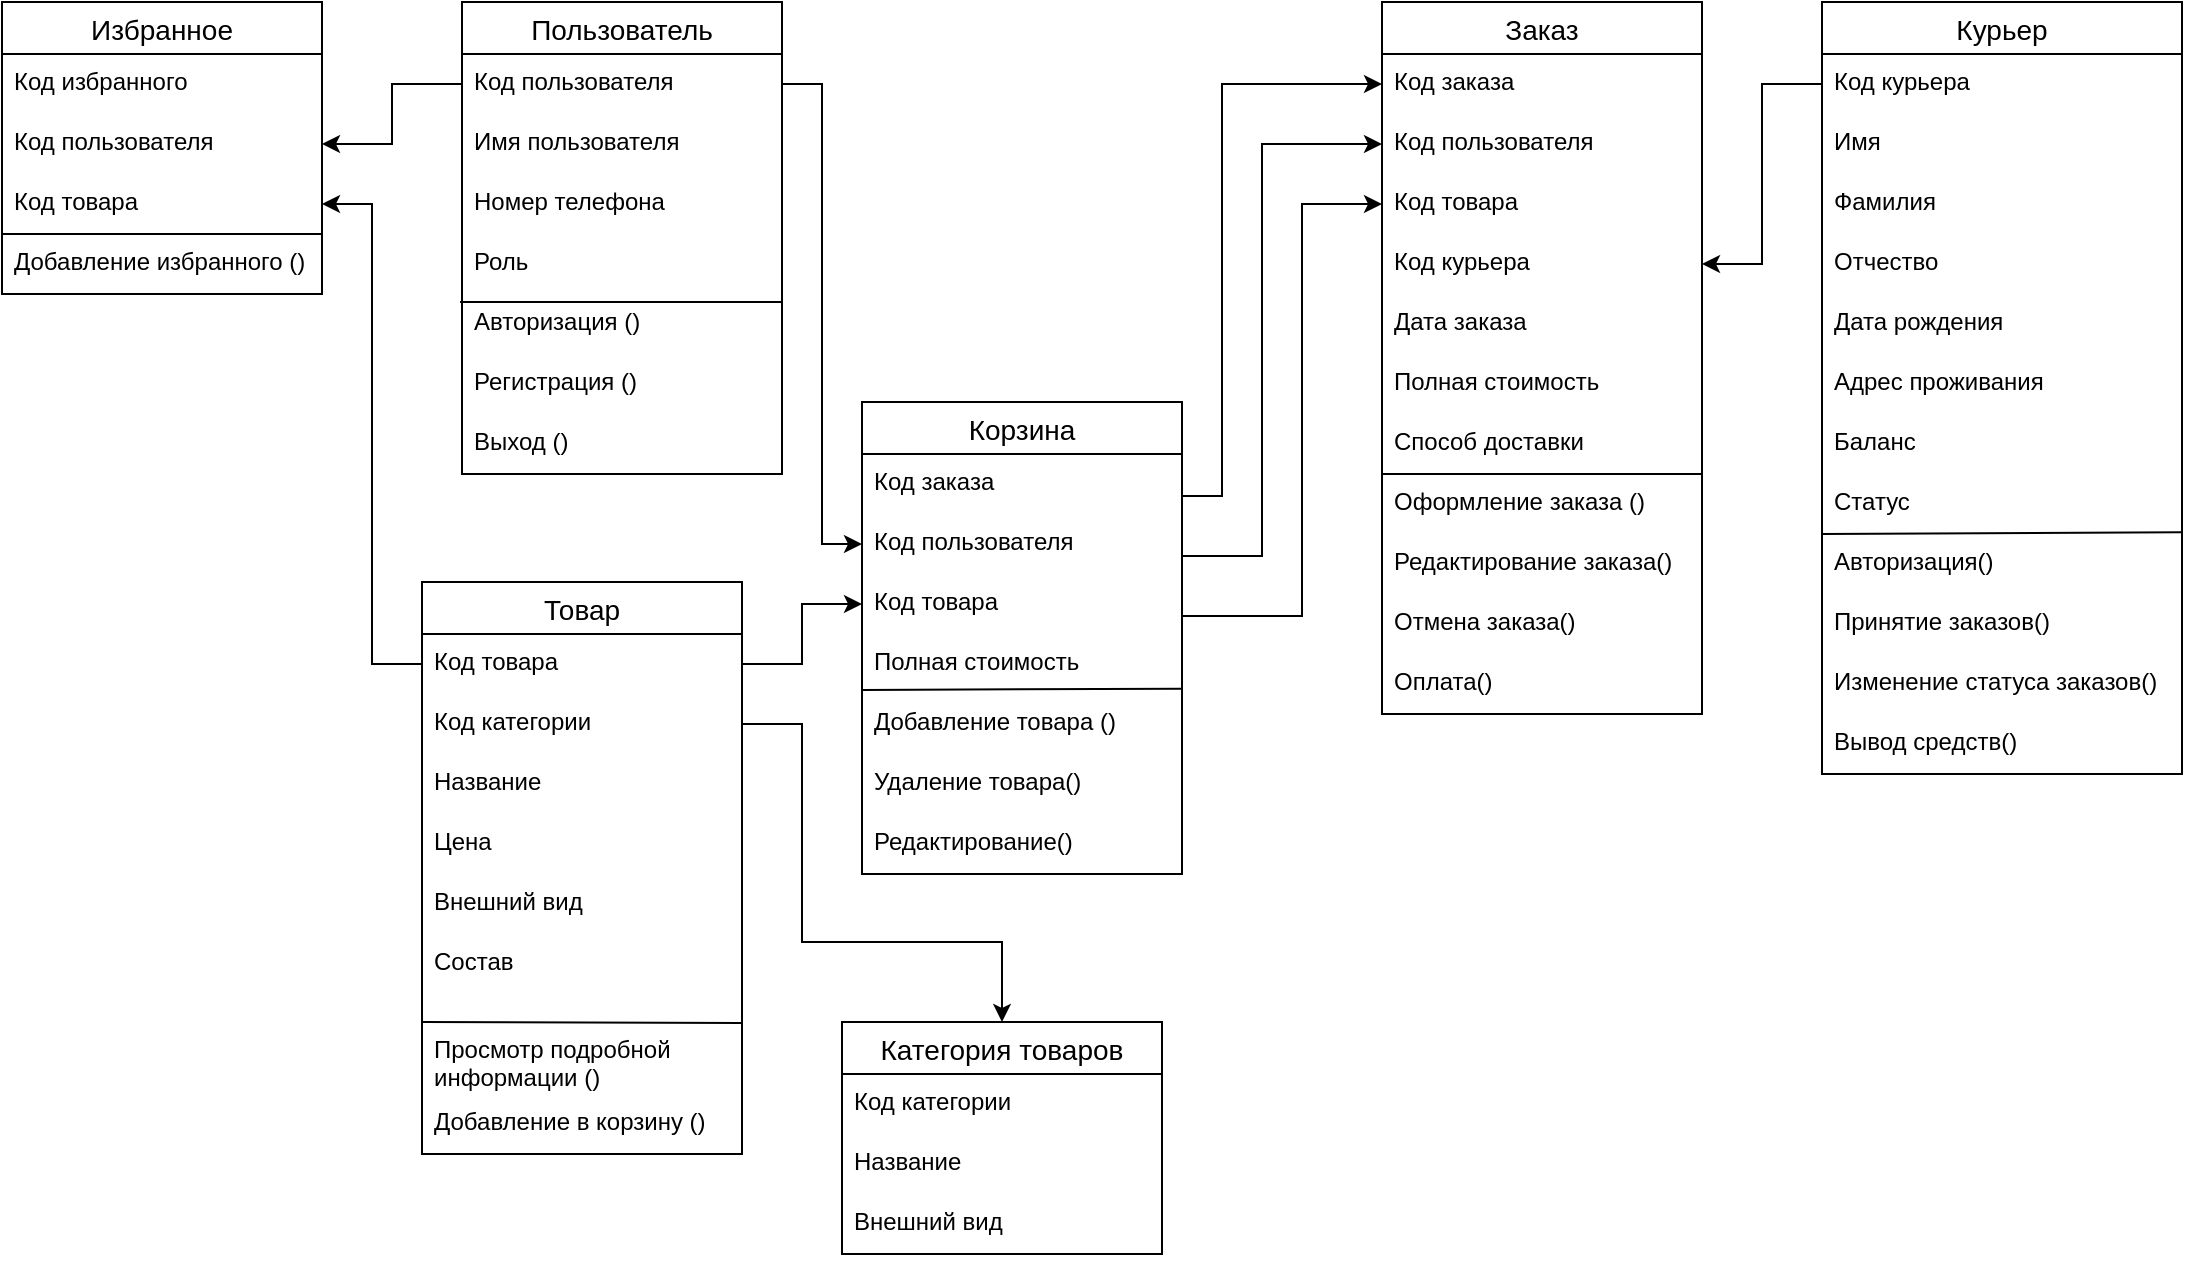 <mxfile version="21.8.2" type="device">
  <diagram id="-kfj0VZINluMZ7uAGRmS" name="Страница 1">
    <mxGraphModel dx="1657" dy="734" grid="0" gridSize="10" guides="1" tooltips="1" connect="1" arrows="1" fold="1" page="0" pageScale="1" pageWidth="827" pageHeight="1169" math="0" shadow="0">
      <root>
        <mxCell id="0" />
        <mxCell id="1" parent="0" />
        <mxCell id="w7P0WWk_xy2LOapEbeAf-88" value="Товар" style="swimlane;fontStyle=0;childLayout=stackLayout;horizontal=1;startSize=26;horizontalStack=0;resizeParent=1;resizeParentMax=0;resizeLast=0;collapsible=1;marginBottom=0;align=center;fontSize=14;" parent="1" vertex="1">
          <mxGeometry x="30" y="310" width="160" height="286" as="geometry" />
        </mxCell>
        <mxCell id="w7P0WWk_xy2LOapEbeAf-89" value="Код товара    " style="text;strokeColor=none;fillColor=none;spacingLeft=4;spacingRight=4;overflow=hidden;rotatable=0;points=[[0,0.5],[1,0.5]];portConstraint=eastwest;fontSize=12;" parent="w7P0WWk_xy2LOapEbeAf-88" vertex="1">
          <mxGeometry y="26" width="160" height="30" as="geometry" />
        </mxCell>
        <mxCell id="w7P0WWk_xy2LOapEbeAf-90" value="Код категории" style="text;strokeColor=none;fillColor=none;spacingLeft=4;spacingRight=4;overflow=hidden;rotatable=0;points=[[0,0.5],[1,0.5]];portConstraint=eastwest;fontSize=12;" parent="w7P0WWk_xy2LOapEbeAf-88" vertex="1">
          <mxGeometry y="56" width="160" height="30" as="geometry" />
        </mxCell>
        <mxCell id="w7P0WWk_xy2LOapEbeAf-91" value="Название" style="text;strokeColor=none;fillColor=none;spacingLeft=4;spacingRight=4;overflow=hidden;rotatable=0;points=[[0,0.5],[1,0.5]];portConstraint=eastwest;fontSize=12;" parent="w7P0WWk_xy2LOapEbeAf-88" vertex="1">
          <mxGeometry y="86" width="160" height="30" as="geometry" />
        </mxCell>
        <mxCell id="w7P0WWk_xy2LOapEbeAf-92" value="Цена" style="text;strokeColor=none;fillColor=none;spacingLeft=4;spacingRight=4;overflow=hidden;rotatable=0;points=[[0,0.5],[1,0.5]];portConstraint=eastwest;fontSize=12;" parent="w7P0WWk_xy2LOapEbeAf-88" vertex="1">
          <mxGeometry y="116" width="160" height="30" as="geometry" />
        </mxCell>
        <mxCell id="ddNTNHoGZ0XkzkodPzXY-14" value="Внешний вид" style="text;strokeColor=none;fillColor=none;spacingLeft=4;spacingRight=4;overflow=hidden;rotatable=0;points=[[0,0.5],[1,0.5]];portConstraint=eastwest;fontSize=12;" parent="w7P0WWk_xy2LOapEbeAf-88" vertex="1">
          <mxGeometry y="146" width="160" height="30" as="geometry" />
        </mxCell>
        <mxCell id="oHWoUHF7-ZX8ybRkOY3I-48" value="Состав" style="text;strokeColor=none;fillColor=none;spacingLeft=4;spacingRight=4;overflow=hidden;rotatable=0;points=[[0,0.5],[1,0.5]];portConstraint=eastwest;fontSize=12;" parent="w7P0WWk_xy2LOapEbeAf-88" vertex="1">
          <mxGeometry y="176" width="160" height="44" as="geometry" />
        </mxCell>
        <mxCell id="oHWoUHF7-ZX8ybRkOY3I-50" value="" style="endArrow=none;html=1;rounded=0;entryX=0.991;entryY=-0.054;entryDx=0;entryDy=0;entryPerimeter=0;exitX=-0.006;exitY=0.929;exitDx=0;exitDy=0;exitPerimeter=0;" parent="w7P0WWk_xy2LOapEbeAf-88" edge="1">
          <mxGeometry width="50" height="50" relative="1" as="geometry">
            <mxPoint x="0.24" y="220" as="sourcePoint" />
            <mxPoint x="159.76" y="220.51" as="targetPoint" />
          </mxGeometry>
        </mxCell>
        <mxCell id="VPymBLNli9gOdnVWnK8g-8" value="Просмотр подробной&#xa;информации ()&#xa;" style="text;strokeColor=none;fillColor=none;spacingLeft=4;spacingRight=4;overflow=hidden;rotatable=0;points=[[0,0.5],[1,0.5]];portConstraint=eastwest;fontSize=12;" parent="w7P0WWk_xy2LOapEbeAf-88" vertex="1">
          <mxGeometry y="220" width="160" height="36" as="geometry" />
        </mxCell>
        <mxCell id="oHWoUHF7-ZX8ybRkOY3I-51" value="Добавление в корзину ()" style="text;strokeColor=none;fillColor=none;spacingLeft=4;spacingRight=4;overflow=hidden;rotatable=0;points=[[0,0.5],[1,0.5]];portConstraint=eastwest;fontSize=12;" parent="w7P0WWk_xy2LOapEbeAf-88" vertex="1">
          <mxGeometry y="256" width="160" height="30" as="geometry" />
        </mxCell>
        <mxCell id="w7P0WWk_xy2LOapEbeAf-93" value="Пользователь" style="swimlane;fontStyle=0;childLayout=stackLayout;horizontal=1;startSize=26;horizontalStack=0;resizeParent=1;resizeParentMax=0;resizeLast=0;collapsible=1;marginBottom=0;align=center;fontSize=14;" parent="1" vertex="1">
          <mxGeometry x="50" y="20" width="160" height="236" as="geometry" />
        </mxCell>
        <mxCell id="w7P0WWk_xy2LOapEbeAf-94" value="Код пользователя" style="text;strokeColor=none;fillColor=none;spacingLeft=4;spacingRight=4;overflow=hidden;rotatable=0;points=[[0,0.5],[1,0.5]];portConstraint=eastwest;fontSize=12;" parent="w7P0WWk_xy2LOapEbeAf-93" vertex="1">
          <mxGeometry y="26" width="160" height="30" as="geometry" />
        </mxCell>
        <mxCell id="w7P0WWk_xy2LOapEbeAf-95" value="Имя пользователя" style="text;strokeColor=none;fillColor=none;spacingLeft=4;spacingRight=4;overflow=hidden;rotatable=0;points=[[0,0.5],[1,0.5]];portConstraint=eastwest;fontSize=12;" parent="w7P0WWk_xy2LOapEbeAf-93" vertex="1">
          <mxGeometry y="56" width="160" height="30" as="geometry" />
        </mxCell>
        <mxCell id="w7P0WWk_xy2LOapEbeAf-97" value="Номер телефона" style="text;strokeColor=none;fillColor=none;spacingLeft=4;spacingRight=4;overflow=hidden;rotatable=0;points=[[0,0.5],[1,0.5]];portConstraint=eastwest;fontSize=12;" parent="w7P0WWk_xy2LOapEbeAf-93" vertex="1">
          <mxGeometry y="86" width="160" height="30" as="geometry" />
        </mxCell>
        <mxCell id="LcBBzX7Z4rpkLrpVxug9-18" value="Роль" style="text;strokeColor=none;fillColor=none;spacingLeft=4;spacingRight=4;overflow=hidden;rotatable=0;points=[[0,0.5],[1,0.5]];portConstraint=eastwest;fontSize=12;" parent="w7P0WWk_xy2LOapEbeAf-93" vertex="1">
          <mxGeometry y="116" width="160" height="30" as="geometry" />
        </mxCell>
        <mxCell id="oHWoUHF7-ZX8ybRkOY3I-37" value="Авторизация ()" style="text;strokeColor=none;fillColor=none;spacingLeft=4;spacingRight=4;overflow=hidden;rotatable=0;points=[[0,0.5],[1,0.5]];portConstraint=eastwest;fontSize=12;" parent="w7P0WWk_xy2LOapEbeAf-93" vertex="1">
          <mxGeometry y="146" width="160" height="30" as="geometry" />
        </mxCell>
        <mxCell id="oHWoUHF7-ZX8ybRkOY3I-38" value="" style="endArrow=none;html=1;rounded=0;exitX=-0.006;exitY=0.133;exitDx=0;exitDy=0;exitPerimeter=0;entryX=1;entryY=0.133;entryDx=0;entryDy=0;entryPerimeter=0;" parent="w7P0WWk_xy2LOapEbeAf-93" source="oHWoUHF7-ZX8ybRkOY3I-37" target="oHWoUHF7-ZX8ybRkOY3I-37" edge="1">
          <mxGeometry width="50" height="50" relative="1" as="geometry">
            <mxPoint x="280" y="210" as="sourcePoint" />
            <mxPoint x="330" y="160" as="targetPoint" />
          </mxGeometry>
        </mxCell>
        <mxCell id="oHWoUHF7-ZX8ybRkOY3I-39" value="Регистрация ()" style="text;strokeColor=none;fillColor=none;spacingLeft=4;spacingRight=4;overflow=hidden;rotatable=0;points=[[0,0.5],[1,0.5]];portConstraint=eastwest;fontSize=12;" parent="w7P0WWk_xy2LOapEbeAf-93" vertex="1">
          <mxGeometry y="176" width="160" height="30" as="geometry" />
        </mxCell>
        <mxCell id="LcBBzX7Z4rpkLrpVxug9-19" value="Выход ()" style="text;strokeColor=none;fillColor=none;spacingLeft=4;spacingRight=4;overflow=hidden;rotatable=0;points=[[0,0.5],[1,0.5]];portConstraint=eastwest;fontSize=12;" parent="w7P0WWk_xy2LOapEbeAf-93" vertex="1">
          <mxGeometry y="206" width="160" height="30" as="geometry" />
        </mxCell>
        <mxCell id="w7P0WWk_xy2LOapEbeAf-99" value="Заказ" style="swimlane;fontStyle=0;childLayout=stackLayout;horizontal=1;startSize=26;horizontalStack=0;resizeParent=1;resizeParentMax=0;resizeLast=0;collapsible=1;marginBottom=0;align=center;fontSize=14;" parent="1" vertex="1">
          <mxGeometry x="510" y="20" width="160" height="356" as="geometry">
            <mxRectangle x="330" y="240" width="80" height="30" as="alternateBounds" />
          </mxGeometry>
        </mxCell>
        <mxCell id="w7P0WWk_xy2LOapEbeAf-100" value="Код заказа  " style="text;strokeColor=none;fillColor=none;spacingLeft=4;spacingRight=4;overflow=hidden;rotatable=0;points=[[0,0.5],[1,0.5]];portConstraint=eastwest;fontSize=12;" parent="w7P0WWk_xy2LOapEbeAf-99" vertex="1">
          <mxGeometry y="26" width="160" height="30" as="geometry" />
        </mxCell>
        <mxCell id="w7P0WWk_xy2LOapEbeAf-101" value="Код пользователя" style="text;strokeColor=none;fillColor=none;spacingLeft=4;spacingRight=4;overflow=hidden;rotatable=0;points=[[0,0.5],[1,0.5]];portConstraint=eastwest;fontSize=12;" parent="w7P0WWk_xy2LOapEbeAf-99" vertex="1">
          <mxGeometry y="56" width="160" height="30" as="geometry" />
        </mxCell>
        <mxCell id="w7P0WWk_xy2LOapEbeAf-102" value="Код товара" style="text;strokeColor=none;fillColor=none;spacingLeft=4;spacingRight=4;overflow=hidden;rotatable=0;points=[[0,0.5],[1,0.5]];portConstraint=eastwest;fontSize=12;" parent="w7P0WWk_xy2LOapEbeAf-99" vertex="1">
          <mxGeometry y="86" width="160" height="30" as="geometry" />
        </mxCell>
        <mxCell id="LcBBzX7Z4rpkLrpVxug9-16" value="Код курьера" style="text;strokeColor=none;fillColor=none;spacingLeft=4;spacingRight=4;overflow=hidden;rotatable=0;points=[[0,0.5],[1,0.5]];portConstraint=eastwest;fontSize=12;" parent="w7P0WWk_xy2LOapEbeAf-99" vertex="1">
          <mxGeometry y="116" width="160" height="30" as="geometry" />
        </mxCell>
        <mxCell id="w7P0WWk_xy2LOapEbeAf-103" value="Дата заказа" style="text;strokeColor=none;fillColor=none;spacingLeft=4;spacingRight=4;overflow=hidden;rotatable=0;points=[[0,0.5],[1,0.5]];portConstraint=eastwest;fontSize=12;" parent="w7P0WWk_xy2LOapEbeAf-99" vertex="1">
          <mxGeometry y="146" width="160" height="30" as="geometry" />
        </mxCell>
        <mxCell id="w7P0WWk_xy2LOapEbeAf-104" value="Полная стоимость" style="text;strokeColor=none;fillColor=none;spacingLeft=4;spacingRight=4;overflow=hidden;rotatable=0;points=[[0,0.5],[1,0.5]];portConstraint=eastwest;fontSize=12;" parent="w7P0WWk_xy2LOapEbeAf-99" vertex="1">
          <mxGeometry y="176" width="160" height="30" as="geometry" />
        </mxCell>
        <mxCell id="w7P0WWk_xy2LOapEbeAf-108" value="Способ доставки" style="text;strokeColor=none;fillColor=none;spacingLeft=4;spacingRight=4;overflow=hidden;rotatable=0;points=[[0,0.5],[1,0.5]];portConstraint=eastwest;fontSize=12;" parent="w7P0WWk_xy2LOapEbeAf-99" vertex="1">
          <mxGeometry y="206" width="160" height="30" as="geometry" />
        </mxCell>
        <mxCell id="oHWoUHF7-ZX8ybRkOY3I-45" value="Оформление заказа ()" style="text;strokeColor=none;fillColor=none;spacingLeft=4;spacingRight=4;overflow=hidden;rotatable=0;points=[[0,0.5],[1,0.5]];portConstraint=eastwest;fontSize=12;" parent="w7P0WWk_xy2LOapEbeAf-99" vertex="1">
          <mxGeometry y="236" width="160" height="30" as="geometry" />
        </mxCell>
        <mxCell id="oHWoUHF7-ZX8ybRkOY3I-46" value="" style="endArrow=none;html=1;rounded=0;entryX=1.001;entryY=0.998;entryDx=0;entryDy=0;entryPerimeter=0;exitX=0.001;exitY=-0.002;exitDx=0;exitDy=0;exitPerimeter=0;" parent="w7P0WWk_xy2LOapEbeAf-99" source="oHWoUHF7-ZX8ybRkOY3I-45" target="w7P0WWk_xy2LOapEbeAf-108" edge="1">
          <mxGeometry width="50" height="50" relative="1" as="geometry">
            <mxPoint x="-70" y="210" as="sourcePoint" />
            <mxPoint x="-20" y="160" as="targetPoint" />
          </mxGeometry>
        </mxCell>
        <mxCell id="oHWoUHF7-ZX8ybRkOY3I-47" value="Редактирование заказа()" style="text;strokeColor=none;fillColor=none;spacingLeft=4;spacingRight=4;overflow=hidden;rotatable=0;points=[[0,0.5],[1,0.5]];portConstraint=eastwest;fontSize=12;" parent="w7P0WWk_xy2LOapEbeAf-99" vertex="1">
          <mxGeometry y="266" width="160" height="30" as="geometry" />
        </mxCell>
        <mxCell id="LcBBzX7Z4rpkLrpVxug9-20" value="Отмена заказа()" style="text;strokeColor=none;fillColor=none;spacingLeft=4;spacingRight=4;overflow=hidden;rotatable=0;points=[[0,0.5],[1,0.5]];portConstraint=eastwest;fontSize=12;" parent="w7P0WWk_xy2LOapEbeAf-99" vertex="1">
          <mxGeometry y="296" width="160" height="30" as="geometry" />
        </mxCell>
        <mxCell id="ddNTNHoGZ0XkzkodPzXY-16" value="Оплата()" style="text;strokeColor=none;fillColor=none;spacingLeft=4;spacingRight=4;overflow=hidden;rotatable=0;points=[[0,0.5],[1,0.5]];portConstraint=eastwest;fontSize=12;" parent="w7P0WWk_xy2LOapEbeAf-99" vertex="1">
          <mxGeometry y="326" width="160" height="30" as="geometry" />
        </mxCell>
        <mxCell id="oHWoUHF7-ZX8ybRkOY3I-1" value="Корзина" style="swimlane;fontStyle=0;childLayout=stackLayout;horizontal=1;startSize=26;horizontalStack=0;resizeParent=1;resizeParentMax=0;resizeLast=0;collapsible=1;marginBottom=0;align=center;fontSize=14;" parent="1" vertex="1">
          <mxGeometry x="250" y="220" width="160" height="236" as="geometry">
            <mxRectangle x="330" y="240" width="80" height="30" as="alternateBounds" />
          </mxGeometry>
        </mxCell>
        <mxCell id="oHWoUHF7-ZX8ybRkOY3I-2" value="Код заказа  " style="text;strokeColor=none;fillColor=none;spacingLeft=4;spacingRight=4;overflow=hidden;rotatable=0;points=[[0,0.5],[1,0.5]];portConstraint=eastwest;fontSize=12;" parent="oHWoUHF7-ZX8ybRkOY3I-1" vertex="1">
          <mxGeometry y="26" width="160" height="30" as="geometry" />
        </mxCell>
        <mxCell id="oHWoUHF7-ZX8ybRkOY3I-3" value="Код пользователя" style="text;strokeColor=none;fillColor=none;spacingLeft=4;spacingRight=4;overflow=hidden;rotatable=0;points=[[0,0.5],[1,0.5]];portConstraint=eastwest;fontSize=12;" parent="oHWoUHF7-ZX8ybRkOY3I-1" vertex="1">
          <mxGeometry y="56" width="160" height="30" as="geometry" />
        </mxCell>
        <mxCell id="oHWoUHF7-ZX8ybRkOY3I-4" value="Код товара" style="text;strokeColor=none;fillColor=none;spacingLeft=4;spacingRight=4;overflow=hidden;rotatable=0;points=[[0,0.5],[1,0.5]];portConstraint=eastwest;fontSize=12;" parent="oHWoUHF7-ZX8ybRkOY3I-1" vertex="1">
          <mxGeometry y="86" width="160" height="30" as="geometry" />
        </mxCell>
        <mxCell id="oHWoUHF7-ZX8ybRkOY3I-6" value="Полная стоимость" style="text;strokeColor=none;fillColor=none;spacingLeft=4;spacingRight=4;overflow=hidden;rotatable=0;points=[[0,0.5],[1,0.5]];portConstraint=eastwest;fontSize=12;" parent="oHWoUHF7-ZX8ybRkOY3I-1" vertex="1">
          <mxGeometry y="116" width="160" height="30" as="geometry" />
        </mxCell>
        <mxCell id="oHWoUHF7-ZX8ybRkOY3I-40" value="Добавление товара ()" style="text;strokeColor=none;fillColor=none;spacingLeft=4;spacingRight=4;overflow=hidden;rotatable=0;points=[[0,0.5],[1,0.5]];portConstraint=eastwest;fontSize=12;" parent="oHWoUHF7-ZX8ybRkOY3I-1" vertex="1">
          <mxGeometry y="146" width="160" height="30" as="geometry" />
        </mxCell>
        <mxCell id="oHWoUHF7-ZX8ybRkOY3I-41" value="" style="endArrow=none;html=1;rounded=0;entryX=1;entryY=0.911;entryDx=0;entryDy=0;entryPerimeter=0;" parent="oHWoUHF7-ZX8ybRkOY3I-1" target="oHWoUHF7-ZX8ybRkOY3I-6" edge="1">
          <mxGeometry width="50" height="50" relative="1" as="geometry">
            <mxPoint y="144" as="sourcePoint" />
            <mxPoint x="159.68" y="143.66" as="targetPoint" />
          </mxGeometry>
        </mxCell>
        <mxCell id="ddNTNHoGZ0XkzkodPzXY-1" value="Удаление товара()" style="text;strokeColor=none;fillColor=none;spacingLeft=4;spacingRight=4;overflow=hidden;rotatable=0;points=[[0,0.5],[1,0.5]];portConstraint=eastwest;fontSize=12;" parent="oHWoUHF7-ZX8ybRkOY3I-1" vertex="1">
          <mxGeometry y="176" width="160" height="30" as="geometry" />
        </mxCell>
        <mxCell id="ddNTNHoGZ0XkzkodPzXY-2" value="Редактирование()" style="text;strokeColor=none;fillColor=none;spacingLeft=4;spacingRight=4;overflow=hidden;rotatable=0;points=[[0,0.5],[1,0.5]];portConstraint=eastwest;fontSize=12;" parent="oHWoUHF7-ZX8ybRkOY3I-1" vertex="1">
          <mxGeometry y="206" width="160" height="30" as="geometry" />
        </mxCell>
        <mxCell id="oHWoUHF7-ZX8ybRkOY3I-32" style="edgeStyle=orthogonalEdgeStyle;rounded=0;orthogonalLoop=1;jettySize=auto;html=1;entryX=0;entryY=0.5;entryDx=0;entryDy=0;" parent="1" source="w7P0WWk_xy2LOapEbeAf-94" target="oHWoUHF7-ZX8ybRkOY3I-3" edge="1">
          <mxGeometry relative="1" as="geometry" />
        </mxCell>
        <mxCell id="oHWoUHF7-ZX8ybRkOY3I-34" style="edgeStyle=orthogonalEdgeStyle;rounded=0;orthogonalLoop=1;jettySize=auto;html=1;entryX=0;entryY=0.5;entryDx=0;entryDy=0;" parent="1" source="oHWoUHF7-ZX8ybRkOY3I-2" target="w7P0WWk_xy2LOapEbeAf-100" edge="1">
          <mxGeometry relative="1" as="geometry">
            <Array as="points">
              <mxPoint x="430" y="267" />
              <mxPoint x="430" y="61" />
            </Array>
          </mxGeometry>
        </mxCell>
        <mxCell id="oHWoUHF7-ZX8ybRkOY3I-35" style="edgeStyle=orthogonalEdgeStyle;rounded=0;orthogonalLoop=1;jettySize=auto;html=1;entryX=0;entryY=0.5;entryDx=0;entryDy=0;" parent="1" source="oHWoUHF7-ZX8ybRkOY3I-3" target="w7P0WWk_xy2LOapEbeAf-101" edge="1">
          <mxGeometry relative="1" as="geometry">
            <Array as="points">
              <mxPoint x="450" y="297" />
              <mxPoint x="450" y="91" />
            </Array>
          </mxGeometry>
        </mxCell>
        <mxCell id="oHWoUHF7-ZX8ybRkOY3I-36" style="edgeStyle=orthogonalEdgeStyle;rounded=0;orthogonalLoop=1;jettySize=auto;html=1;exitX=1;exitY=0.5;exitDx=0;exitDy=0;entryX=0;entryY=0.5;entryDx=0;entryDy=0;" parent="1" source="oHWoUHF7-ZX8ybRkOY3I-4" target="w7P0WWk_xy2LOapEbeAf-102" edge="1">
          <mxGeometry relative="1" as="geometry">
            <Array as="points">
              <mxPoint x="470" y="327" />
              <mxPoint x="470" y="121" />
            </Array>
          </mxGeometry>
        </mxCell>
        <mxCell id="oHWoUHF7-ZX8ybRkOY3I-52" style="edgeStyle=orthogonalEdgeStyle;rounded=0;orthogonalLoop=1;jettySize=auto;html=1;entryX=0;entryY=0.5;entryDx=0;entryDy=0;" parent="1" source="w7P0WWk_xy2LOapEbeAf-89" target="oHWoUHF7-ZX8ybRkOY3I-4" edge="1">
          <mxGeometry relative="1" as="geometry" />
        </mxCell>
        <mxCell id="ddNTNHoGZ0XkzkodPzXY-3" value="Категория товаров" style="swimlane;fontStyle=0;childLayout=stackLayout;horizontal=1;startSize=26;horizontalStack=0;resizeParent=1;resizeParentMax=0;resizeLast=0;collapsible=1;marginBottom=0;align=center;fontSize=14;" parent="1" vertex="1">
          <mxGeometry x="240" y="530" width="160" height="116" as="geometry" />
        </mxCell>
        <mxCell id="ddNTNHoGZ0XkzkodPzXY-4" value="Код категории" style="text;strokeColor=none;fillColor=none;spacingLeft=4;spacingRight=4;overflow=hidden;rotatable=0;points=[[0,0.5],[1,0.5]];portConstraint=eastwest;fontSize=12;" parent="ddNTNHoGZ0XkzkodPzXY-3" vertex="1">
          <mxGeometry y="26" width="160" height="30" as="geometry" />
        </mxCell>
        <mxCell id="ddNTNHoGZ0XkzkodPzXY-5" value="Название" style="text;strokeColor=none;fillColor=none;spacingLeft=4;spacingRight=4;overflow=hidden;rotatable=0;points=[[0,0.5],[1,0.5]];portConstraint=eastwest;fontSize=12;" parent="ddNTNHoGZ0XkzkodPzXY-3" vertex="1">
          <mxGeometry y="56" width="160" height="30" as="geometry" />
        </mxCell>
        <mxCell id="ddNTNHoGZ0XkzkodPzXY-7" value="Внешний вид" style="text;strokeColor=none;fillColor=none;spacingLeft=4;spacingRight=4;overflow=hidden;rotatable=0;points=[[0,0.5],[1,0.5]];portConstraint=eastwest;fontSize=12;" parent="ddNTNHoGZ0XkzkodPzXY-3" vertex="1">
          <mxGeometry y="86" width="160" height="30" as="geometry" />
        </mxCell>
        <mxCell id="ddNTNHoGZ0XkzkodPzXY-15" style="edgeStyle=orthogonalEdgeStyle;rounded=0;orthogonalLoop=1;jettySize=auto;html=1;entryX=0.5;entryY=0;entryDx=0;entryDy=0;" parent="1" source="w7P0WWk_xy2LOapEbeAf-90" target="ddNTNHoGZ0XkzkodPzXY-3" edge="1">
          <mxGeometry relative="1" as="geometry">
            <Array as="points">
              <mxPoint x="220" y="381" />
              <mxPoint x="220" y="490" />
              <mxPoint x="320" y="490" />
            </Array>
          </mxGeometry>
        </mxCell>
        <mxCell id="VPymBLNli9gOdnVWnK8g-11" value="Избранное" style="swimlane;fontStyle=0;childLayout=stackLayout;horizontal=1;startSize=26;horizontalStack=0;resizeParent=1;resizeParentMax=0;resizeLast=0;collapsible=1;marginBottom=0;align=center;fontSize=14;" parent="1" vertex="1">
          <mxGeometry x="-180" y="20" width="160" height="146" as="geometry">
            <mxRectangle x="330" y="240" width="80" height="30" as="alternateBounds" />
          </mxGeometry>
        </mxCell>
        <mxCell id="VPymBLNli9gOdnVWnK8g-12" value="Код избранного " style="text;strokeColor=none;fillColor=none;spacingLeft=4;spacingRight=4;overflow=hidden;rotatable=0;points=[[0,0.5],[1,0.5]];portConstraint=eastwest;fontSize=12;" parent="VPymBLNli9gOdnVWnK8g-11" vertex="1">
          <mxGeometry y="26" width="160" height="30" as="geometry" />
        </mxCell>
        <mxCell id="VPymBLNli9gOdnVWnK8g-13" value="Код пользователя" style="text;strokeColor=none;fillColor=none;spacingLeft=4;spacingRight=4;overflow=hidden;rotatable=0;points=[[0,0.5],[1,0.5]];portConstraint=eastwest;fontSize=12;" parent="VPymBLNli9gOdnVWnK8g-11" vertex="1">
          <mxGeometry y="56" width="160" height="30" as="geometry" />
        </mxCell>
        <mxCell id="VPymBLNli9gOdnVWnK8g-14" value="Код товара" style="text;strokeColor=none;fillColor=none;spacingLeft=4;spacingRight=4;overflow=hidden;rotatable=0;points=[[0,0.5],[1,0.5]];portConstraint=eastwest;fontSize=12;" parent="VPymBLNli9gOdnVWnK8g-11" vertex="1">
          <mxGeometry y="86" width="160" height="30" as="geometry" />
        </mxCell>
        <mxCell id="VPymBLNli9gOdnVWnK8g-22" value="" style="endArrow=none;html=1;rounded=0;exitX=0.002;exitY=-0.002;exitDx=0;exitDy=0;exitPerimeter=0;entryX=0.999;entryY=-0.002;entryDx=0;entryDy=0;entryPerimeter=0;" parent="VPymBLNli9gOdnVWnK8g-11" edge="1">
          <mxGeometry width="50" height="50" relative="1" as="geometry">
            <mxPoint x="-3.411e-13" y="116.0" as="sourcePoint" />
            <mxPoint x="159.52" y="116.0" as="targetPoint" />
          </mxGeometry>
        </mxCell>
        <mxCell id="VPymBLNli9gOdnVWnK8g-18" value="Добавление избранного ()" style="text;strokeColor=none;fillColor=none;spacingLeft=4;spacingRight=4;overflow=hidden;rotatable=0;points=[[0,0.5],[1,0.5]];portConstraint=eastwest;fontSize=12;" parent="VPymBLNli9gOdnVWnK8g-11" vertex="1">
          <mxGeometry y="116" width="160" height="30" as="geometry" />
        </mxCell>
        <mxCell id="VPymBLNli9gOdnVWnK8g-23" style="edgeStyle=orthogonalEdgeStyle;rounded=0;orthogonalLoop=1;jettySize=auto;html=1;entryX=1;entryY=0.5;entryDx=0;entryDy=0;" parent="1" source="w7P0WWk_xy2LOapEbeAf-94" target="VPymBLNli9gOdnVWnK8g-13" edge="1">
          <mxGeometry relative="1" as="geometry" />
        </mxCell>
        <mxCell id="VPymBLNli9gOdnVWnK8g-24" style="edgeStyle=orthogonalEdgeStyle;rounded=0;orthogonalLoop=1;jettySize=auto;html=1;entryX=1;entryY=0.5;entryDx=0;entryDy=0;" parent="1" source="w7P0WWk_xy2LOapEbeAf-89" target="VPymBLNli9gOdnVWnK8g-14" edge="1">
          <mxGeometry relative="1" as="geometry" />
        </mxCell>
        <mxCell id="LcBBzX7Z4rpkLrpVxug9-1" value="Курьер" style="swimlane;fontStyle=0;childLayout=stackLayout;horizontal=1;startSize=26;horizontalStack=0;resizeParent=1;resizeParentMax=0;resizeLast=0;collapsible=1;marginBottom=0;align=center;fontSize=14;" parent="1" vertex="1">
          <mxGeometry x="730" y="20" width="180" height="386" as="geometry">
            <mxRectangle x="330" y="240" width="80" height="30" as="alternateBounds" />
          </mxGeometry>
        </mxCell>
        <mxCell id="LcBBzX7Z4rpkLrpVxug9-2" value="Код курьера &#xa;" style="text;strokeColor=none;fillColor=none;spacingLeft=4;spacingRight=4;overflow=hidden;rotatable=0;points=[[0,0.5],[1,0.5]];portConstraint=eastwest;fontSize=12;" parent="LcBBzX7Z4rpkLrpVxug9-1" vertex="1">
          <mxGeometry y="26" width="180" height="30" as="geometry" />
        </mxCell>
        <mxCell id="LcBBzX7Z4rpkLrpVxug9-3" value="Имя" style="text;strokeColor=none;fillColor=none;spacingLeft=4;spacingRight=4;overflow=hidden;rotatable=0;points=[[0,0.5],[1,0.5]];portConstraint=eastwest;fontSize=12;" parent="LcBBzX7Z4rpkLrpVxug9-1" vertex="1">
          <mxGeometry y="56" width="180" height="30" as="geometry" />
        </mxCell>
        <mxCell id="LcBBzX7Z4rpkLrpVxug9-4" value="Фамилия" style="text;strokeColor=none;fillColor=none;spacingLeft=4;spacingRight=4;overflow=hidden;rotatable=0;points=[[0,0.5],[1,0.5]];portConstraint=eastwest;fontSize=12;" parent="LcBBzX7Z4rpkLrpVxug9-1" vertex="1">
          <mxGeometry y="86" width="180" height="30" as="geometry" />
        </mxCell>
        <mxCell id="LcBBzX7Z4rpkLrpVxug9-5" value="Отчество" style="text;strokeColor=none;fillColor=none;spacingLeft=4;spacingRight=4;overflow=hidden;rotatable=0;points=[[0,0.5],[1,0.5]];portConstraint=eastwest;fontSize=12;" parent="LcBBzX7Z4rpkLrpVxug9-1" vertex="1">
          <mxGeometry y="116" width="180" height="30" as="geometry" />
        </mxCell>
        <mxCell id="LcBBzX7Z4rpkLrpVxug9-6" value="Дата рождения" style="text;strokeColor=none;fillColor=none;spacingLeft=4;spacingRight=4;overflow=hidden;rotatable=0;points=[[0,0.5],[1,0.5]];portConstraint=eastwest;fontSize=12;" parent="LcBBzX7Z4rpkLrpVxug9-1" vertex="1">
          <mxGeometry y="146" width="180" height="30" as="geometry" />
        </mxCell>
        <mxCell id="LcBBzX7Z4rpkLrpVxug9-7" value="Адрес проживания" style="text;strokeColor=none;fillColor=none;spacingLeft=4;spacingRight=4;overflow=hidden;rotatable=0;points=[[0,0.5],[1,0.5]];portConstraint=eastwest;fontSize=12;" parent="LcBBzX7Z4rpkLrpVxug9-1" vertex="1">
          <mxGeometry y="176" width="180" height="30" as="geometry" />
        </mxCell>
        <mxCell id="LcBBzX7Z4rpkLrpVxug9-13" value="Баланс" style="text;strokeColor=none;fillColor=none;spacingLeft=4;spacingRight=4;overflow=hidden;rotatable=0;points=[[0,0.5],[1,0.5]];portConstraint=eastwest;fontSize=12;" parent="LcBBzX7Z4rpkLrpVxug9-1" vertex="1">
          <mxGeometry y="206" width="180" height="30" as="geometry" />
        </mxCell>
        <mxCell id="LcBBzX7Z4rpkLrpVxug9-14" value="Статус" style="text;strokeColor=none;fillColor=none;spacingLeft=4;spacingRight=4;overflow=hidden;rotatable=0;points=[[0,0.5],[1,0.5]];portConstraint=eastwest;fontSize=12;" parent="LcBBzX7Z4rpkLrpVxug9-1" vertex="1">
          <mxGeometry y="236" width="180" height="30" as="geometry" />
        </mxCell>
        <mxCell id="LcBBzX7Z4rpkLrpVxug9-8" value="Авторизация()" style="text;strokeColor=none;fillColor=none;spacingLeft=4;spacingRight=4;overflow=hidden;rotatable=0;points=[[0,0.5],[1,0.5]];portConstraint=eastwest;fontSize=12;" parent="LcBBzX7Z4rpkLrpVxug9-1" vertex="1">
          <mxGeometry y="266" width="180" height="30" as="geometry" />
        </mxCell>
        <mxCell id="LcBBzX7Z4rpkLrpVxug9-9" value="" style="endArrow=none;html=1;rounded=0;entryX=0.998;entryY=0.971;entryDx=0;entryDy=0;entryPerimeter=0;exitX=0.001;exitY=-0.002;exitDx=0;exitDy=0;exitPerimeter=0;" parent="LcBBzX7Z4rpkLrpVxug9-1" source="LcBBzX7Z4rpkLrpVxug9-8" target="LcBBzX7Z4rpkLrpVxug9-14" edge="1">
          <mxGeometry width="50" height="50" relative="1" as="geometry">
            <mxPoint x="-70" y="210" as="sourcePoint" />
            <mxPoint x="-20" y="160" as="targetPoint" />
          </mxGeometry>
        </mxCell>
        <mxCell id="LcBBzX7Z4rpkLrpVxug9-10" value="Принятие заказов()" style="text;strokeColor=none;fillColor=none;spacingLeft=4;spacingRight=4;overflow=hidden;rotatable=0;points=[[0,0.5],[1,0.5]];portConstraint=eastwest;fontSize=12;" parent="LcBBzX7Z4rpkLrpVxug9-1" vertex="1">
          <mxGeometry y="296" width="180" height="30" as="geometry" />
        </mxCell>
        <mxCell id="LcBBzX7Z4rpkLrpVxug9-11" value="Изменение статуса заказов()" style="text;strokeColor=none;fillColor=none;spacingLeft=4;spacingRight=4;overflow=hidden;rotatable=0;points=[[0,0.5],[1,0.5]];portConstraint=eastwest;fontSize=12;" parent="LcBBzX7Z4rpkLrpVxug9-1" vertex="1">
          <mxGeometry y="326" width="180" height="30" as="geometry" />
        </mxCell>
        <mxCell id="LcBBzX7Z4rpkLrpVxug9-15" value="Вывод средств()" style="text;strokeColor=none;fillColor=none;spacingLeft=4;spacingRight=4;overflow=hidden;rotatable=0;points=[[0,0.5],[1,0.5]];portConstraint=eastwest;fontSize=12;" parent="LcBBzX7Z4rpkLrpVxug9-1" vertex="1">
          <mxGeometry y="356" width="180" height="30" as="geometry" />
        </mxCell>
        <mxCell id="LcBBzX7Z4rpkLrpVxug9-17" style="edgeStyle=orthogonalEdgeStyle;rounded=0;orthogonalLoop=1;jettySize=auto;html=1;entryX=1;entryY=0.5;entryDx=0;entryDy=0;" parent="1" source="LcBBzX7Z4rpkLrpVxug9-2" target="LcBBzX7Z4rpkLrpVxug9-16" edge="1">
          <mxGeometry relative="1" as="geometry" />
        </mxCell>
      </root>
    </mxGraphModel>
  </diagram>
</mxfile>
